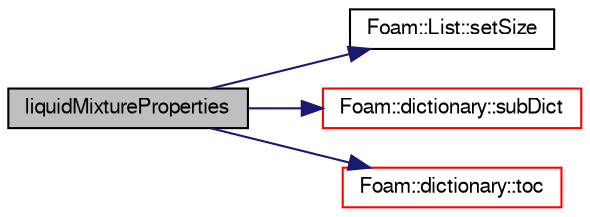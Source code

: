 digraph "liquidMixtureProperties"
{
  bgcolor="transparent";
  edge [fontname="FreeSans",fontsize="10",labelfontname="FreeSans",labelfontsize="10"];
  node [fontname="FreeSans",fontsize="10",shape=record];
  rankdir="LR";
  Node0 [label="liquidMixtureProperties",height=0.2,width=0.4,color="black", fillcolor="grey75", style="filled", fontcolor="black"];
  Node0 -> Node1 [color="midnightblue",fontsize="10",style="solid",fontname="FreeSans"];
  Node1 [label="Foam::List::setSize",height=0.2,width=0.4,color="black",URL="$a25694.html#aedb985ffeaf1bdbfeccc2a8730405703",tooltip="Reset size of List. "];
  Node0 -> Node2 [color="midnightblue",fontsize="10",style="solid",fontname="FreeSans"];
  Node2 [label="Foam::dictionary::subDict",height=0.2,width=0.4,color="red",URL="$a26014.html#aaa26b5f2da6aff5a6a59af5407f1bf59",tooltip="Find and return a sub-dictionary. "];
  Node0 -> Node51 [color="midnightblue",fontsize="10",style="solid",fontname="FreeSans"];
  Node51 [label="Foam::dictionary::toc",height=0.2,width=0.4,color="red",URL="$a26014.html#adcaf1538d9b6dbeb843d6832814de549",tooltip="Return the table of contents. "];
}
